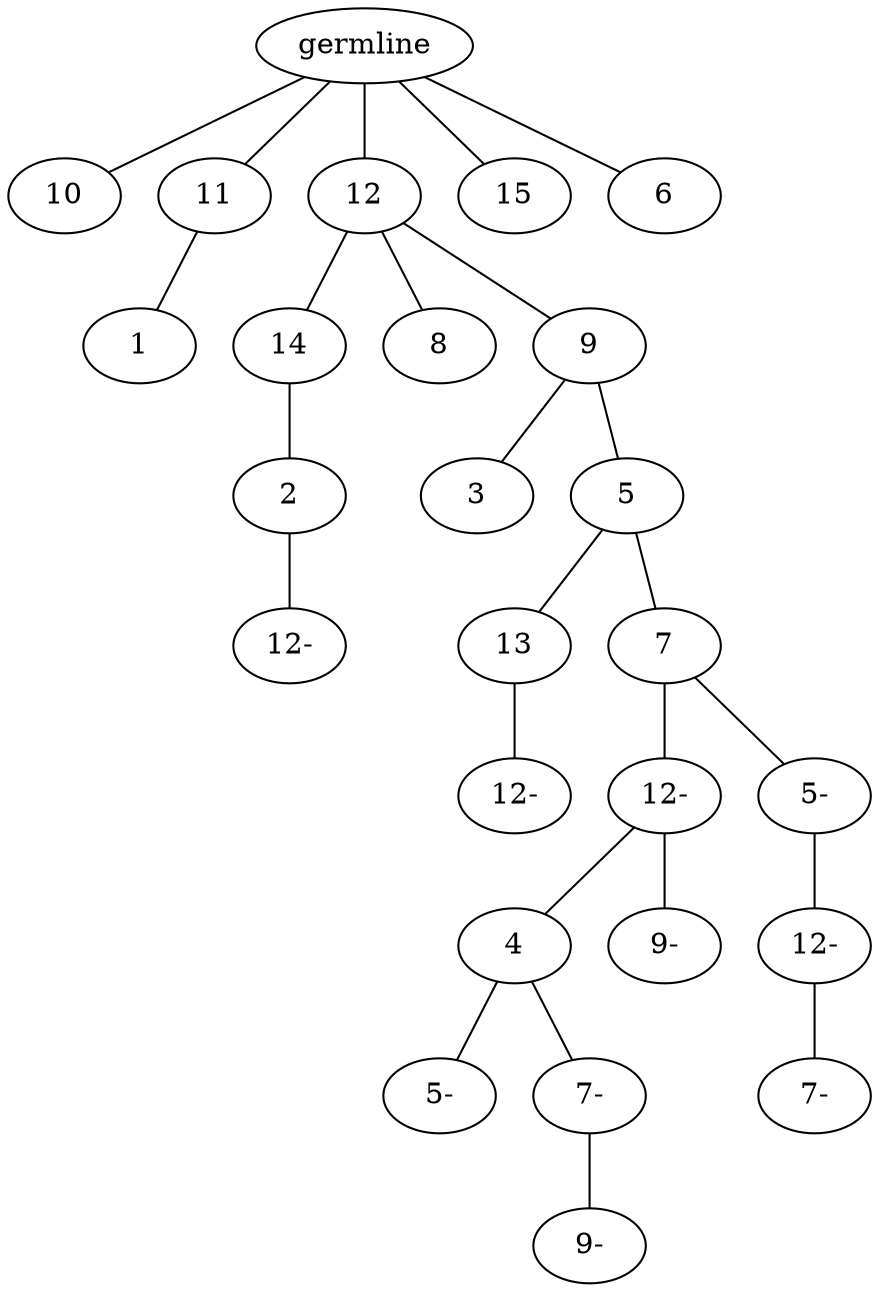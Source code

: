 graph tree {
    "140311398139552" [label="germline"];
    "140311398138592" [label="10"];
    "140311398139456" [label="11"];
    "140311398117632" [label="1"];
    "140311398140896" [label="12"];
    "140311398119456" [label="14"];
    "140311398120848" [label="2"];
    "140311397943712" [label="12-"];
    "140311398117680" [label="8"];
    "140311398120560" [label="9"];
    "140311398119984" [label="3"];
    "140311398119600" [label="5"];
    "140311398119552" [label="13"];
    "140311398119792" [label="12-"];
    "140311398118256" [label="7"];
    "140311398178192" [label="12-"];
    "140311397961584" [label="4"];
    "140311397959568" [label="5-"];
    "140311397959088" [label="7-"];
    "140311397960816" [label="9-"];
    "140311397957888" [label="9-"];
    "140311398176944" [label="5-"];
    "140311397959808" [label="12-"];
    "140311397958416" [label="7-"];
    "140311398141904" [label="15"];
    "140311398121040" [label="6"];
    "140311398139552" -- "140311398138592";
    "140311398139552" -- "140311398139456";
    "140311398139552" -- "140311398140896";
    "140311398139552" -- "140311398141904";
    "140311398139552" -- "140311398121040";
    "140311398139456" -- "140311398117632";
    "140311398140896" -- "140311398119456";
    "140311398140896" -- "140311398117680";
    "140311398140896" -- "140311398120560";
    "140311398119456" -- "140311398120848";
    "140311398120848" -- "140311397943712";
    "140311398120560" -- "140311398119984";
    "140311398120560" -- "140311398119600";
    "140311398119600" -- "140311398119552";
    "140311398119600" -- "140311398118256";
    "140311398119552" -- "140311398119792";
    "140311398118256" -- "140311398178192";
    "140311398118256" -- "140311398176944";
    "140311398178192" -- "140311397961584";
    "140311398178192" -- "140311397957888";
    "140311397961584" -- "140311397959568";
    "140311397961584" -- "140311397959088";
    "140311397959088" -- "140311397960816";
    "140311398176944" -- "140311397959808";
    "140311397959808" -- "140311397958416";
}
